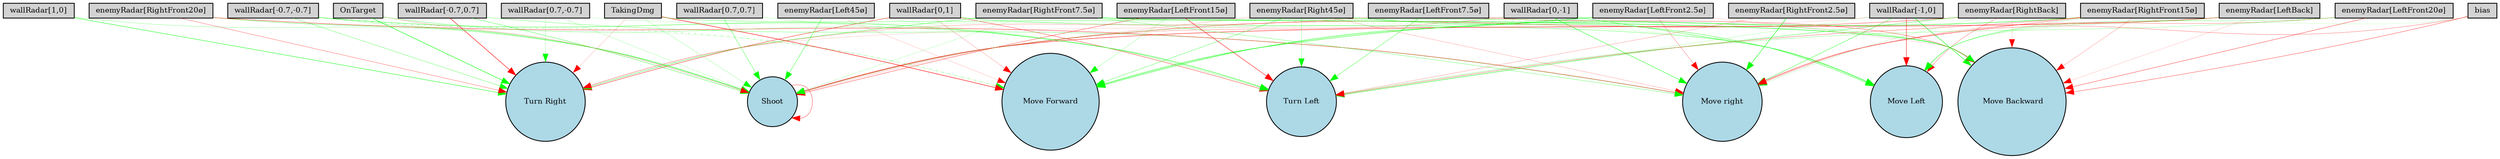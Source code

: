 digraph {
	node [fontsize=9 height=0.2 shape=circle width=0.2]
	"wallRadar[1,0]" [fillcolor=lightgray shape=box style=filled]
	"wallRadar[0,1]" [fillcolor=lightgray shape=box style=filled]
	"wallRadar[-1,0]" [fillcolor=lightgray shape=box style=filled]
	"wallRadar[0,-1]" [fillcolor=lightgray shape=box style=filled]
	"wallRadar[0.7,0.7]" [fillcolor=lightgray shape=box style=filled]
	"wallRadar[-0.7,0.7]" [fillcolor=lightgray shape=box style=filled]
	"wallRadar[-0.7,-0.7]" [fillcolor=lightgray shape=box style=filled]
	"wallRadar[0.7,-0.7]" [fillcolor=lightgray shape=box style=filled]
	"enemyRadar[RightBack]" [fillcolor=lightgray shape=box style=filled]
	"enemyRadar[LeftBack]" [fillcolor=lightgray shape=box style=filled]
	"enemyRadar[Right45ø]" [fillcolor=lightgray shape=box style=filled]
	"enemyRadar[Left45ø]" [fillcolor=lightgray shape=box style=filled]
	"enemyRadar[RightFront20ø]" [fillcolor=lightgray shape=box style=filled]
	"enemyRadar[LeftFront20ø]" [fillcolor=lightgray shape=box style=filled]
	"enemyRadar[RightFront15ø]" [fillcolor=lightgray shape=box style=filled]
	"enemyRadar[LeftFront15ø]" [fillcolor=lightgray shape=box style=filled]
	"enemyRadar[RightFront7.5ø]" [fillcolor=lightgray shape=box style=filled]
	"enemyRadar[LeftFront7.5ø]" [fillcolor=lightgray shape=box style=filled]
	"enemyRadar[RightFront2.5ø]" [fillcolor=lightgray shape=box style=filled]
	"enemyRadar[LeftFront2.5ø]" [fillcolor=lightgray shape=box style=filled]
	OnTarget [fillcolor=lightgray shape=box style=filled]
	TakingDmg [fillcolor=lightgray shape=box style=filled]
	bias [fillcolor=lightgray shape=box style=filled]
	Shoot [fillcolor=lightblue style=filled]
	"Move Forward" [fillcolor=lightblue style=filled]
	" Move Backward" [fillcolor=lightblue style=filled]
	"Move Left" [fillcolor=lightblue style=filled]
	"Move right" [fillcolor=lightblue style=filled]
	"Turn Left" [fillcolor=lightblue style=filled]
	"Turn Right" [fillcolor=lightblue style=filled]
	"enemyRadar[RightFront7.5ø]" -> "Move right" [color=green penwidth=0.2597950402016142 style=solid]
	"enemyRadar[LeftBack]" -> Shoot [color=red penwidth=0.47085926435335757 style=solid]
	"wallRadar[0.7,-0.7]" -> "Move Left" [color=green penwidth=0.11628107989666248 style=solid]
	TakingDmg -> "Move Forward" [color=red penwidth=0.5517757597697681 style=solid]
	"wallRadar[-1,0]" -> "Move Left" [color=red penwidth=0.4518854639495897 style=solid]
	"enemyRadar[Right45ø]" -> "Turn Left" [color=green penwidth=0.21086307345593136 style=solid]
	"enemyRadar[LeftFront20ø]" -> "Move Left" [color=green penwidth=0.16907507962839496 style=solid]
	"enemyRadar[RightBack]" -> "Move Left" [color=red penwidth=0.2316909426157341 style=solid]
	"enemyRadar[RightBack]" -> "Move right" [color=green penwidth=0.12214411616978221 style=solid]
	"wallRadar[0,1]" -> "Turn Right" [color=red penwidth=0.3967342482996259 style=solid]
	"wallRadar[0,-1]" -> "Move Left" [color=green penwidth=0.3699486921996227 style=solid]
	"enemyRadar[LeftFront2.5ø]" -> Shoot [color=green penwidth=0.17079014200169396 style=solid]
	"enemyRadar[RightFront15ø]" -> "Move Left" [color=green penwidth=0.16010174547672343 style=solid]
	TakingDmg -> Shoot [color=green penwidth=0.16100585514649407 style=solid]
	"enemyRadar[LeftFront20ø]" -> "Turn Left" [color=green penwidth=0.19930771860681398 style=solid]
	"wallRadar[-0.7,-0.7]" -> Shoot [color=green penwidth=0.21466878196028882 style=solid]
	"enemyRadar[Right45ø]" -> Shoot [color=red penwidth=0.1496278568573481 style=solid]
	"enemyRadar[RightFront15ø]" -> "Move Forward" [color=green penwidth=0.4582031079872487 style=solid]
	OnTarget -> "Turn Left" [color=green penwidth=0.18932218724192842 style=solid]
	"wallRadar[-0.7,-0.7]" -> "Move Forward" [color=green penwidth=0.30107197992977786 style=dotted]
	"wallRadar[0.7,-0.7]" -> Shoot [color=green penwidth=0.133601920581513 style=solid]
	"enemyRadar[RightFront20ø]" -> "Move right" [color=red penwidth=0.37044616560845833 style=solid]
	"enemyRadar[RightFront15ø]" -> " Move Backward" [color=red penwidth=0.17193993598788482 style=solid]
	"wallRadar[-1,0]" -> "Turn Right" [color=red penwidth=0.10625778225342633 style=solid]
	"enemyRadar[RightFront2.5ø]" -> "Turn Left" [color=red penwidth=0.17656482622604885 style=solid]
	"wallRadar[1,0]" -> "Turn Right" [color=green penwidth=0.4577460478080585 style=solid]
	"enemyRadar[LeftFront7.5ø]" -> "Turn Right" [color=red penwidth=0.19645065597861094 style=solid]
	"wallRadar[-1,0]" -> " Move Backward" [color=green penwidth=0.508281470366864 style=solid]
	bias -> " Move Backward" [color=red penwidth=0.3241697302727975 style=solid]
	"enemyRadar[RightFront15ø]" -> "Turn Left" [color=red penwidth=0.2744071037858927 style=solid]
	"enemyRadar[RightFront7.5ø]" -> " Move Backward" [color=green penwidth=0.5134527262372941 style=solid]
	bias -> "Move Left" [color=green penwidth=0.10402983917494472 style=solid]
	"enemyRadar[Left45ø]" -> "Turn Left" [color=green penwidth=0.12238466967226828 style=solid]
	OnTarget -> Shoot [color=red penwidth=0.16568837573105344 style=solid]
	"enemyRadar[LeftFront15ø]" -> "Move Forward" [color=green penwidth=0.17031727030565103 style=solid]
	TakingDmg -> " Move Backward" [color=green penwidth=0.2721776343380522 style=solid]
	"enemyRadar[LeftFront20ø]" -> " Move Backward" [color=red penwidth=0.34296555315823696 style=solid]
	"wallRadar[-0.7,0.7]" -> "Move right" [color=green penwidth=0.2584482879566241 style=solid]
	"wallRadar[-1,0]" -> "Turn Left" [color=green penwidth=0.14585730000948 style=solid]
	"wallRadar[-1,0]" -> "Move right" [color=green penwidth=0.3495326993895478 style=solid]
	"enemyRadar[LeftFront7.5ø]" -> "Turn Left" [color=green penwidth=0.31012106567645215 style=solid]
	"wallRadar[0,1]" -> "Move Forward" [color=red penwidth=0.16654231062478136 style=solid]
	"wallRadar[-0.7,-0.7]" -> "Turn Left" [color=green penwidth=0.3779695982050225 style=solid]
	"enemyRadar[LeftFront15ø]" -> Shoot [color=red penwidth=0.33005735829752614 style=solid]
	"enemyRadar[Left45ø]" -> Shoot [color=green penwidth=0.37081005787363963 style=solid]
	"enemyRadar[LeftBack]" -> " Move Backward" [color=red penwidth=0.10556275580325407 style=solid]
	"wallRadar[-0.7,-0.7]" -> "Turn Right" [color=green penwidth=0.2709119560085971 style=solid]
	OnTarget -> "Move Forward" [color=green penwidth=0.10130977827460962 style=solid]
	"wallRadar[0.7,0.7]" -> "Turn Left" [color=green penwidth=0.1538366833923282 style=solid]
	"wallRadar[0.7,0.7]" -> Shoot [color=green penwidth=0.33195769490216015 style=solid]
	"enemyRadar[LeftFront15ø]" -> "Move Left" [color=green penwidth=0.13770706897931667 style=dotted]
	"enemyRadar[RightFront20ø]" -> "Turn Right" [color=red penwidth=0.2626240271872332 style=solid]
	"enemyRadar[LeftBack]" -> "Move Left" [color=green penwidth=0.1792740228346935 style=solid]
	"enemyRadar[Right45ø]" -> "Move Left" [color=green penwidth=0.3504615116796109 style=solid]
	"wallRadar[0.7,-0.7]" -> "Turn Right" [color=green penwidth=0.16078662273477617 style=solid]
	"enemyRadar[RightFront2.5ø]" -> "Move right" [color=green penwidth=0.5141855998236021 style=solid]
	"enemyRadar[RightFront7.5ø]" -> Shoot [color=green penwidth=0.13013203808499932 style=solid]
	"enemyRadar[Right45ø]" -> "Move right" [color=red penwidth=0.16114124831045756 style=solid]
	"enemyRadar[LeftFront2.5ø]" -> " Move Backward" [color=red penwidth=0.10133874230987408 style=solid]
	"wallRadar[0,1]" -> "Move Left" [color=green penwidth=0.2853895796477828 style=solid]
	"enemyRadar[Right45ø]" -> "Move Forward" [color=green penwidth=0.29237475914754985 style=solid]
	"wallRadar[0,1]" -> "Turn Left" [color=red penwidth=0.34037581901405006 style=solid]
	"enemyRadar[RightFront7.5ø]" -> "Turn Right" [color=green penwidth=0.3457053441605693 style=solid]
	"enemyRadar[LeftFront20ø]" -> "Move right" [color=red penwidth=0.22970686167342494 style=solid]
	OnTarget -> "Turn Right" [color=green penwidth=0.5369166325763406 style=solid]
	"enemyRadar[RightBack]" -> "Turn Left" [color=green penwidth=0.34341394644846857 style=solid]
	"wallRadar[-0.7,0.7]" -> "Turn Right" [color=red penwidth=0.5346769739163647 style=solid]
	"enemyRadar[RightBack]" -> Shoot [color=red penwidth=0.3317966551155781 style=solid]
	"enemyRadar[LeftFront2.5ø]" -> "Move right" [color=red penwidth=0.21853876245758563 style=solid]
	TakingDmg -> "Turn Right" [color=red penwidth=0.12861284688781727 style=solid]
	"enemyRadar[Left45ø]" -> "Move Forward" [color=red penwidth=0.11226459929183556 style=solid]
	"wallRadar[-0.7,0.7]" -> Shoot [color=green penwidth=0.32030043879250636 style=solid]
	"enemyRadar[RightFront15ø]" -> "Move right" [color=red penwidth=0.29461168092696477 style=solid]
	"enemyRadar[LeftFront2.5ø]" -> "Move Forward" [color=green penwidth=0.43519453845724043 style=solid]
	"wallRadar[0,-1]" -> "Move right" [color=green penwidth=0.41960467044825955 style=solid]
	"wallRadar[1,0]" -> Shoot [color=green penwidth=0.1999749921223271 style=solid]
	"enemyRadar[RightFront20ø]" -> Shoot [color=green penwidth=0.32692603615073557 style=solid]
	"wallRadar[0,-1]" -> "Move Forward" [color=green penwidth=0.13279277800802236 style=solid]
	"enemyRadar[LeftFront15ø]" -> "Turn Left" [color=red penwidth=0.4714915050171824 style=solid]
	bias -> "Move right" [color=red penwidth=0.24544404384469853 style=solid]
	Shoot -> Shoot [color=red penwidth=0.3310421335081327 style=solid]
	"wallRadar[0,-1]" -> Shoot [color=red penwidth=0.21518103503539082 style=solid]
	"enemyRadar[LeftFront7.5ø]" -> " Move Backward" [color=red penwidth=0.29300283831919094 style=solid]
	"enemyRadar[RightBack]" -> " Move Backward" [color=red penwidth=0.1044262916367519 style=solid]
}
